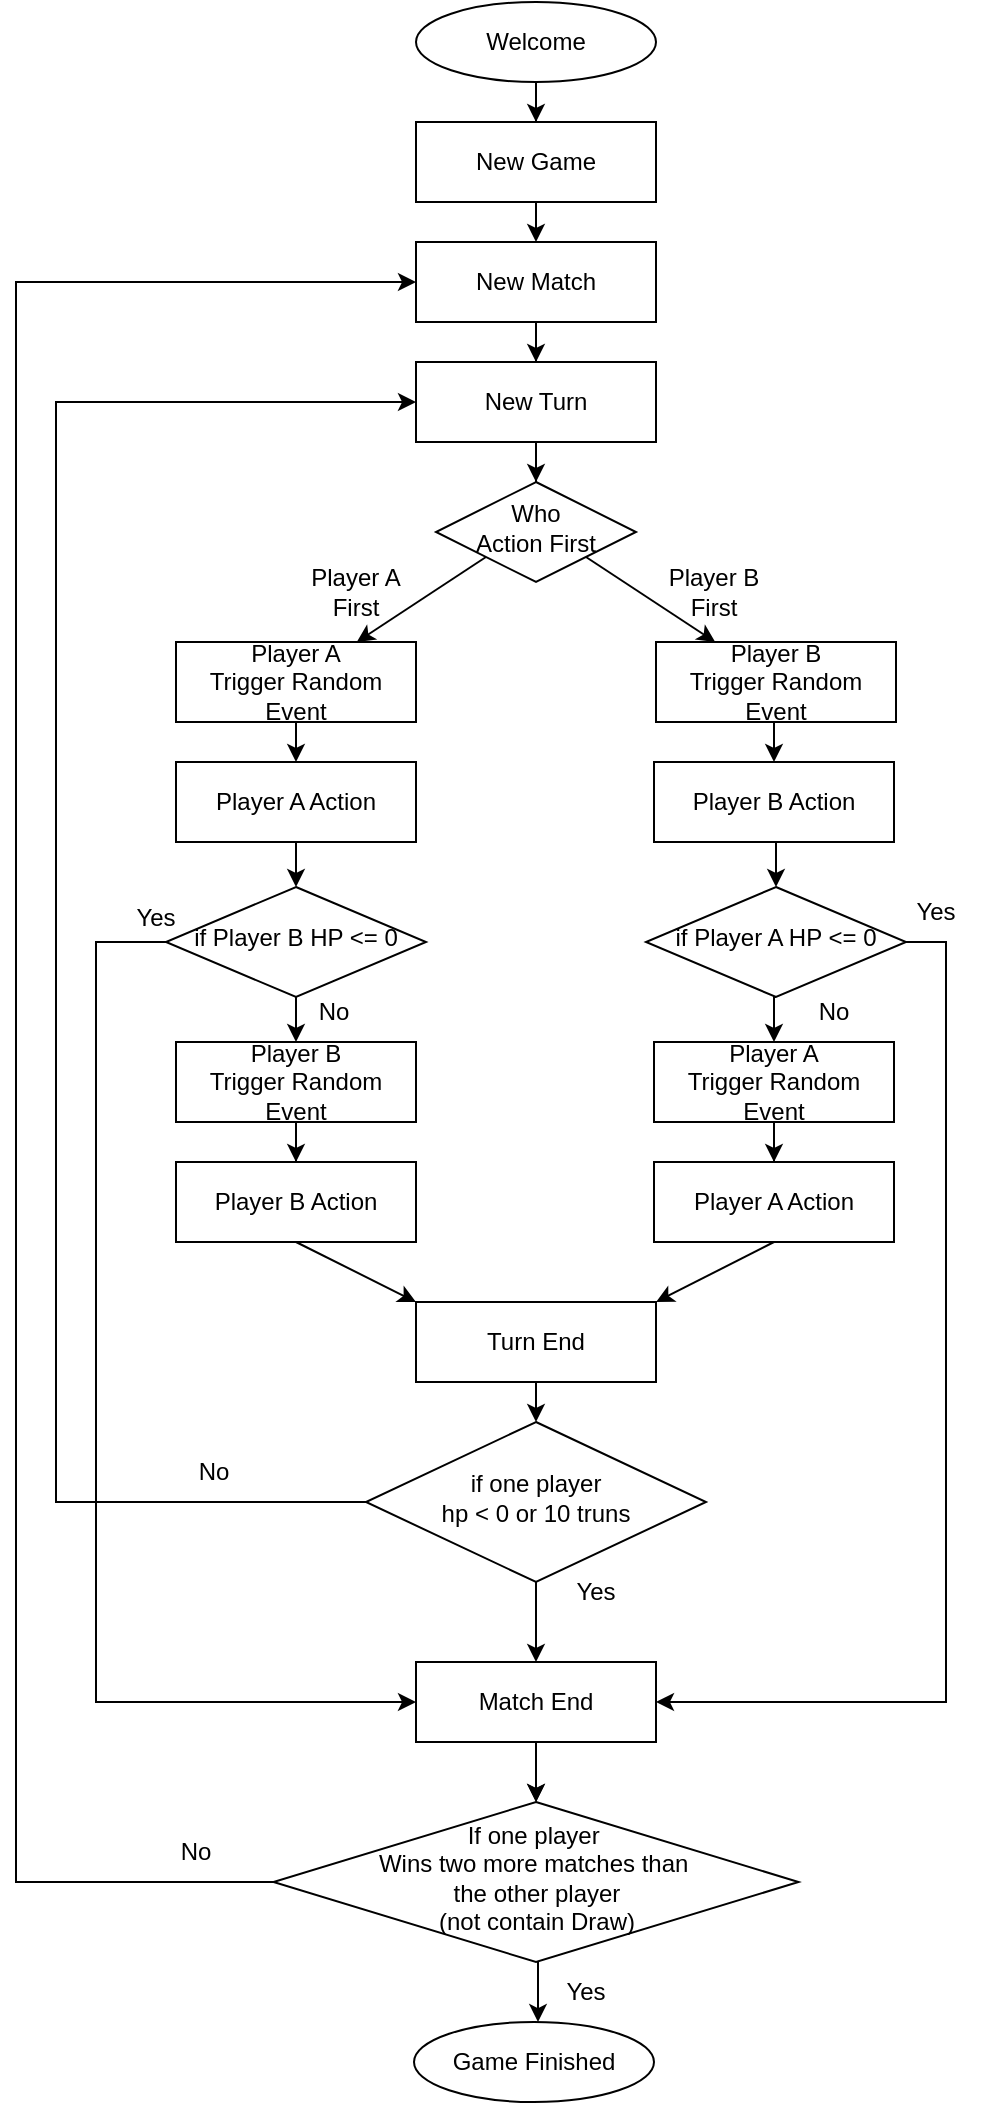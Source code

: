<mxfile version="24.8.4">
  <diagram id="C5RBs43oDa-KdzZeNtuy" name="Page-1">
    <mxGraphModel dx="1050" dy="558" grid="1" gridSize="10" guides="1" tooltips="1" connect="1" arrows="1" fold="1" page="1" pageScale="1" pageWidth="827" pageHeight="1169" math="0" shadow="0">
      <root>
        <mxCell id="WIyWlLk6GJQsqaUBKTNV-0" />
        <mxCell id="WIyWlLk6GJQsqaUBKTNV-1" parent="WIyWlLk6GJQsqaUBKTNV-0" />
        <mxCell id="Tj_WuYeDJnZgy0C1tKeC-23" style="edgeStyle=orthogonalEdgeStyle;rounded=0;orthogonalLoop=1;jettySize=auto;html=1;entryX=0.5;entryY=0;entryDx=0;entryDy=0;" parent="WIyWlLk6GJQsqaUBKTNV-1" source="dZY50vlLdihh-ie8BGf--15" target="dZY50vlLdihh-ie8BGf--2" edge="1">
          <mxGeometry relative="1" as="geometry">
            <mxPoint x="380" y="100" as="sourcePoint" />
            <mxPoint x="380" y="140" as="targetPoint" />
          </mxGeometry>
        </mxCell>
        <mxCell id="WIyWlLk6GJQsqaUBKTNV-6" value="&lt;div&gt;Who&lt;/div&gt;&lt;div&gt;Action First&lt;/div&gt;" style="rhombus;whiteSpace=wrap;html=1;shadow=0;fontFamily=Helvetica;fontSize=12;align=center;strokeWidth=1;spacing=6;spacingTop=-4;" parent="WIyWlLk6GJQsqaUBKTNV-1" vertex="1">
          <mxGeometry x="330" y="320" width="100" height="50" as="geometry" />
        </mxCell>
        <mxCell id="Tj_WuYeDJnZgy0C1tKeC-25" style="edgeStyle=orthogonalEdgeStyle;rounded=0;orthogonalLoop=1;jettySize=auto;html=1;entryX=0.5;entryY=0;entryDx=0;entryDy=0;" parent="WIyWlLk6GJQsqaUBKTNV-1" source="dZY50vlLdihh-ie8BGf--4" target="WIyWlLk6GJQsqaUBKTNV-6" edge="1">
          <mxGeometry relative="1" as="geometry">
            <mxPoint x="380" y="350" as="sourcePoint" />
          </mxGeometry>
        </mxCell>
        <mxCell id="Tj_WuYeDJnZgy0C1tKeC-8" value="" style="endArrow=classic;html=1;rounded=0;exitX=0;exitY=1;exitDx=0;exitDy=0;" parent="WIyWlLk6GJQsqaUBKTNV-1" source="WIyWlLk6GJQsqaUBKTNV-6" target="dZY50vlLdihh-ie8BGf--12" edge="1">
          <mxGeometry width="50" height="50" relative="1" as="geometry">
            <mxPoint x="390" y="540" as="sourcePoint" />
            <mxPoint x="260" y="510" as="targetPoint" />
          </mxGeometry>
        </mxCell>
        <mxCell id="Tj_WuYeDJnZgy0C1tKeC-9" value="" style="endArrow=classic;html=1;rounded=0;exitX=1;exitY=1;exitDx=0;exitDy=0;" parent="WIyWlLk6GJQsqaUBKTNV-1" source="WIyWlLk6GJQsqaUBKTNV-6" target="dZY50vlLdihh-ie8BGf--11" edge="1">
          <mxGeometry width="50" height="50" relative="1" as="geometry">
            <mxPoint x="365" y="470" as="sourcePoint" />
            <mxPoint x="500" y="510" as="targetPoint" />
          </mxGeometry>
        </mxCell>
        <mxCell id="Tj_WuYeDJnZgy0C1tKeC-10" value="Player A First" style="text;html=1;align=center;verticalAlign=middle;whiteSpace=wrap;rounded=0;" parent="WIyWlLk6GJQsqaUBKTNV-1" vertex="1">
          <mxGeometry x="260" y="360" width="60" height="30" as="geometry" />
        </mxCell>
        <mxCell id="Tj_WuYeDJnZgy0C1tKeC-11" value="Player B First" style="text;html=1;align=center;verticalAlign=middle;whiteSpace=wrap;rounded=0;" parent="WIyWlLk6GJQsqaUBKTNV-1" vertex="1">
          <mxGeometry x="439" y="360" width="60" height="30" as="geometry" />
        </mxCell>
        <mxCell id="Tj_WuYeDJnZgy0C1tKeC-21" style="edgeStyle=orthogonalEdgeStyle;rounded=0;orthogonalLoop=1;jettySize=auto;html=1;exitX=0;exitY=0.5;exitDx=0;exitDy=0;" parent="WIyWlLk6GJQsqaUBKTNV-1" source="Tj_WuYeDJnZgy0C1tKeC-16" target="dZY50vlLdihh-ie8BGf--4" edge="1">
          <mxGeometry relative="1" as="geometry">
            <Array as="points">
              <mxPoint x="140" y="830" />
              <mxPoint x="140" y="280" />
            </Array>
            <mxPoint x="320" y="330" as="targetPoint" />
          </mxGeometry>
        </mxCell>
        <mxCell id="Tj_WuYeDJnZgy0C1tKeC-26" style="edgeStyle=orthogonalEdgeStyle;rounded=0;orthogonalLoop=1;jettySize=auto;html=1;exitX=0.5;exitY=1;exitDx=0;exitDy=0;entryX=0.5;entryY=0;entryDx=0;entryDy=0;" parent="WIyWlLk6GJQsqaUBKTNV-1" source="Tj_WuYeDJnZgy0C1tKeC-16" target="dZY50vlLdihh-ie8BGf--14" edge="1">
          <mxGeometry relative="1" as="geometry">
            <mxPoint x="380" y="870" as="targetPoint" />
          </mxGeometry>
        </mxCell>
        <mxCell id="Tj_WuYeDJnZgy0C1tKeC-16" value="&lt;div&gt;if one player&lt;/div&gt;&lt;div&gt;hp &amp;lt; 0 or 10 truns&lt;br&gt;&lt;/div&gt;" style="rhombus;whiteSpace=wrap;html=1;shadow=0;fontFamily=Helvetica;fontSize=12;align=center;strokeWidth=1;spacing=6;spacingTop=-4;" parent="WIyWlLk6GJQsqaUBKTNV-1" vertex="1">
          <mxGeometry x="295" y="790" width="170" height="80" as="geometry" />
        </mxCell>
        <mxCell id="Tj_WuYeDJnZgy0C1tKeC-18" value="" style="endArrow=classic;html=1;rounded=0;exitX=0.5;exitY=1;exitDx=0;exitDy=0;entryX=0;entryY=0;entryDx=0;entryDy=0;" parent="WIyWlLk6GJQsqaUBKTNV-1" source="dZY50vlLdihh-ie8BGf--7" target="dZY50vlLdihh-ie8BGf--13" edge="1">
          <mxGeometry width="50" height="50" relative="1" as="geometry">
            <mxPoint x="260" y="620" as="sourcePoint" />
            <mxPoint x="320" y="690" as="targetPoint" />
          </mxGeometry>
        </mxCell>
        <mxCell id="Tj_WuYeDJnZgy0C1tKeC-19" value="" style="endArrow=classic;html=1;rounded=0;exitX=0.5;exitY=1;exitDx=0;exitDy=0;entryX=1;entryY=0;entryDx=0;entryDy=0;" parent="WIyWlLk6GJQsqaUBKTNV-1" source="dZY50vlLdihh-ie8BGf--8" target="dZY50vlLdihh-ie8BGf--13" edge="1">
          <mxGeometry width="50" height="50" relative="1" as="geometry">
            <mxPoint x="500" y="620" as="sourcePoint" />
            <mxPoint x="440" y="690" as="targetPoint" />
          </mxGeometry>
        </mxCell>
        <mxCell id="Tj_WuYeDJnZgy0C1tKeC-20" value="" style="endArrow=classic;html=1;rounded=0;exitX=0.5;exitY=1;exitDx=0;exitDy=0;entryX=0.5;entryY=0;entryDx=0;entryDy=0;" parent="WIyWlLk6GJQsqaUBKTNV-1" source="dZY50vlLdihh-ie8BGf--13" target="Tj_WuYeDJnZgy0C1tKeC-16" edge="1">
          <mxGeometry width="50" height="50" relative="1" as="geometry">
            <mxPoint x="380" y="730" as="sourcePoint" />
            <mxPoint x="450" y="675" as="targetPoint" />
          </mxGeometry>
        </mxCell>
        <mxCell id="Tj_WuYeDJnZgy0C1tKeC-22" value="No" style="text;html=1;align=center;verticalAlign=middle;whiteSpace=wrap;rounded=0;" parent="WIyWlLk6GJQsqaUBKTNV-1" vertex="1">
          <mxGeometry x="188.75" y="800" width="60" height="30" as="geometry" />
        </mxCell>
        <mxCell id="Tj_WuYeDJnZgy0C1tKeC-27" value="Yes" style="text;html=1;align=center;verticalAlign=middle;whiteSpace=wrap;rounded=0;" parent="WIyWlLk6GJQsqaUBKTNV-1" vertex="1">
          <mxGeometry x="380" y="860" width="60" height="30" as="geometry" />
        </mxCell>
        <mxCell id="Tj_WuYeDJnZgy0C1tKeC-35" style="edgeStyle=orthogonalEdgeStyle;rounded=0;orthogonalLoop=1;jettySize=auto;html=1;" parent="WIyWlLk6GJQsqaUBKTNV-1" source="dZY50vlLdihh-ie8BGf--3" target="dZY50vlLdihh-ie8BGf--4" edge="1">
          <mxGeometry relative="1" as="geometry">
            <mxPoint x="380" y="260" as="sourcePoint" />
            <mxPoint x="380" y="310" as="targetPoint" />
          </mxGeometry>
        </mxCell>
        <mxCell id="Tj_WuYeDJnZgy0C1tKeC-39" style="edgeStyle=orthogonalEdgeStyle;rounded=0;orthogonalLoop=1;jettySize=auto;html=1;exitX=0.5;exitY=1;exitDx=0;exitDy=0;entryX=0.5;entryY=0;entryDx=0;entryDy=0;" parent="WIyWlLk6GJQsqaUBKTNV-1" source="dZY50vlLdihh-ie8BGf--14" target="Tj_WuYeDJnZgy0C1tKeC-37" edge="1">
          <mxGeometry relative="1" as="geometry">
            <mxPoint x="380" y="910" as="sourcePoint" />
          </mxGeometry>
        </mxCell>
        <mxCell id="Tj_WuYeDJnZgy0C1tKeC-40" style="edgeStyle=orthogonalEdgeStyle;rounded=0;orthogonalLoop=1;jettySize=auto;html=1;exitX=0;exitY=0.5;exitDx=0;exitDy=0;" parent="WIyWlLk6GJQsqaUBKTNV-1" source="Tj_WuYeDJnZgy0C1tKeC-37" target="dZY50vlLdihh-ie8BGf--3" edge="1">
          <mxGeometry relative="1" as="geometry">
            <Array as="points">
              <mxPoint x="120" y="1020" />
              <mxPoint x="120" y="220" />
            </Array>
            <mxPoint x="320" y="240" as="targetPoint" />
          </mxGeometry>
        </mxCell>
        <mxCell id="Tj_WuYeDJnZgy0C1tKeC-45" style="edgeStyle=orthogonalEdgeStyle;rounded=0;orthogonalLoop=1;jettySize=auto;html=1;exitX=0.5;exitY=1;exitDx=0;exitDy=0;" parent="WIyWlLk6GJQsqaUBKTNV-1" source="Tj_WuYeDJnZgy0C1tKeC-37" target="dZY50vlLdihh-ie8BGf--1" edge="1">
          <mxGeometry relative="1" as="geometry">
            <mxPoint x="380" y="1080" as="targetPoint" />
            <Array as="points">
              <mxPoint x="380" y="1050" />
              <mxPoint x="381" y="1050" />
            </Array>
          </mxGeometry>
        </mxCell>
        <mxCell id="Tj_WuYeDJnZgy0C1tKeC-37" value="&lt;div&gt;If one player&amp;nbsp;&lt;/div&gt;&lt;div&gt;Wins two more matches than&amp;nbsp;&lt;/div&gt;&lt;div&gt;the other player&lt;/div&gt;&lt;div&gt;(not contain Draw)&lt;br&gt;&lt;/div&gt;" style="rhombus;whiteSpace=wrap;html=1;shadow=0;fontFamily=Helvetica;fontSize=12;align=center;strokeWidth=1;spacing=6;spacingTop=-4;" parent="WIyWlLk6GJQsqaUBKTNV-1" vertex="1">
          <mxGeometry x="248.75" y="980" width="262.5" height="80" as="geometry" />
        </mxCell>
        <mxCell id="Tj_WuYeDJnZgy0C1tKeC-41" value="No" style="text;html=1;align=center;verticalAlign=middle;whiteSpace=wrap;rounded=0;" parent="WIyWlLk6GJQsqaUBKTNV-1" vertex="1">
          <mxGeometry x="180" y="990" width="60" height="30" as="geometry" />
        </mxCell>
        <mxCell id="Tj_WuYeDJnZgy0C1tKeC-43" value="Yes" style="text;html=1;align=center;verticalAlign=middle;whiteSpace=wrap;rounded=0;" parent="WIyWlLk6GJQsqaUBKTNV-1" vertex="1">
          <mxGeometry x="375" y="1060" width="60" height="30" as="geometry" />
        </mxCell>
        <mxCell id="dZY50vlLdihh-ie8BGf--1" value="Game Finished" style="ellipse;whiteSpace=wrap;html=1;" vertex="1" parent="WIyWlLk6GJQsqaUBKTNV-1">
          <mxGeometry x="319" y="1090" width="120" height="40" as="geometry" />
        </mxCell>
        <mxCell id="dZY50vlLdihh-ie8BGf--18" style="edgeStyle=orthogonalEdgeStyle;rounded=0;orthogonalLoop=1;jettySize=auto;html=1;exitX=0.5;exitY=1;exitDx=0;exitDy=0;entryX=0.5;entryY=0;entryDx=0;entryDy=0;" edge="1" parent="WIyWlLk6GJQsqaUBKTNV-1" source="dZY50vlLdihh-ie8BGf--2" target="dZY50vlLdihh-ie8BGf--3">
          <mxGeometry relative="1" as="geometry" />
        </mxCell>
        <mxCell id="dZY50vlLdihh-ie8BGf--2" value="New Game" style="rounded=0;whiteSpace=wrap;html=1;" vertex="1" parent="WIyWlLk6GJQsqaUBKTNV-1">
          <mxGeometry x="320" y="140" width="120" height="40" as="geometry" />
        </mxCell>
        <mxCell id="dZY50vlLdihh-ie8BGf--3" value="New Match" style="rounded=0;whiteSpace=wrap;html=1;" vertex="1" parent="WIyWlLk6GJQsqaUBKTNV-1">
          <mxGeometry x="320" y="200" width="120" height="40" as="geometry" />
        </mxCell>
        <mxCell id="dZY50vlLdihh-ie8BGf--4" value="New Turn" style="rounded=0;whiteSpace=wrap;html=1;" vertex="1" parent="WIyWlLk6GJQsqaUBKTNV-1">
          <mxGeometry x="320" y="260" width="120" height="40" as="geometry" />
        </mxCell>
        <mxCell id="dZY50vlLdihh-ie8BGf--30" style="edgeStyle=orthogonalEdgeStyle;rounded=0;orthogonalLoop=1;jettySize=auto;html=1;exitX=0.5;exitY=1;exitDx=0;exitDy=0;entryX=0.5;entryY=0;entryDx=0;entryDy=0;" edge="1" parent="WIyWlLk6GJQsqaUBKTNV-1" source="dZY50vlLdihh-ie8BGf--5" target="dZY50vlLdihh-ie8BGf--26">
          <mxGeometry relative="1" as="geometry" />
        </mxCell>
        <mxCell id="dZY50vlLdihh-ie8BGf--5" value="Player B Action" style="rounded=0;whiteSpace=wrap;html=1;" vertex="1" parent="WIyWlLk6GJQsqaUBKTNV-1">
          <mxGeometry x="439" y="460" width="120" height="40" as="geometry" />
        </mxCell>
        <mxCell id="dZY50vlLdihh-ie8BGf--33" style="edgeStyle=orthogonalEdgeStyle;rounded=0;orthogonalLoop=1;jettySize=auto;html=1;exitX=0.5;exitY=1;exitDx=0;exitDy=0;" edge="1" parent="WIyWlLk6GJQsqaUBKTNV-1" source="dZY50vlLdihh-ie8BGf--6" target="dZY50vlLdihh-ie8BGf--27">
          <mxGeometry relative="1" as="geometry" />
        </mxCell>
        <mxCell id="dZY50vlLdihh-ie8BGf--6" value="Player A Action" style="rounded=0;whiteSpace=wrap;html=1;" vertex="1" parent="WIyWlLk6GJQsqaUBKTNV-1">
          <mxGeometry x="200" y="460" width="120" height="40" as="geometry" />
        </mxCell>
        <mxCell id="dZY50vlLdihh-ie8BGf--7" value="Player B Action" style="rounded=0;whiteSpace=wrap;html=1;" vertex="1" parent="WIyWlLk6GJQsqaUBKTNV-1">
          <mxGeometry x="200" y="660" width="120" height="40" as="geometry" />
        </mxCell>
        <mxCell id="dZY50vlLdihh-ie8BGf--8" value="Player A Action" style="rounded=0;whiteSpace=wrap;html=1;" vertex="1" parent="WIyWlLk6GJQsqaUBKTNV-1">
          <mxGeometry x="439" y="660" width="120" height="40" as="geometry" />
        </mxCell>
        <mxCell id="dZY50vlLdihh-ie8BGf--21" style="edgeStyle=orthogonalEdgeStyle;rounded=0;orthogonalLoop=1;jettySize=auto;html=1;exitX=0.5;exitY=1;exitDx=0;exitDy=0;" edge="1" parent="WIyWlLk6GJQsqaUBKTNV-1" source="dZY50vlLdihh-ie8BGf--9" target="dZY50vlLdihh-ie8BGf--7">
          <mxGeometry relative="1" as="geometry" />
        </mxCell>
        <mxCell id="dZY50vlLdihh-ie8BGf--9" value="&lt;div&gt;Player B&lt;/div&gt;&lt;div&gt;Trigger Random Event&lt;/div&gt;" style="rounded=0;whiteSpace=wrap;html=1;" vertex="1" parent="WIyWlLk6GJQsqaUBKTNV-1">
          <mxGeometry x="200" y="600" width="120" height="40" as="geometry" />
        </mxCell>
        <mxCell id="dZY50vlLdihh-ie8BGf--23" style="edgeStyle=orthogonalEdgeStyle;rounded=0;orthogonalLoop=1;jettySize=auto;html=1;exitX=0.5;exitY=1;exitDx=0;exitDy=0;" edge="1" parent="WIyWlLk6GJQsqaUBKTNV-1" source="dZY50vlLdihh-ie8BGf--10" target="dZY50vlLdihh-ie8BGf--8">
          <mxGeometry relative="1" as="geometry" />
        </mxCell>
        <mxCell id="dZY50vlLdihh-ie8BGf--10" value="&lt;div&gt;Player A&lt;br&gt;&lt;/div&gt;&lt;div&gt;Trigger Random Event&lt;/div&gt;" style="rounded=0;whiteSpace=wrap;html=1;" vertex="1" parent="WIyWlLk6GJQsqaUBKTNV-1">
          <mxGeometry x="439" y="600" width="120" height="40" as="geometry" />
        </mxCell>
        <mxCell id="dZY50vlLdihh-ie8BGf--29" style="edgeStyle=orthogonalEdgeStyle;rounded=0;orthogonalLoop=1;jettySize=auto;html=1;exitX=0.5;exitY=1;exitDx=0;exitDy=0;entryX=0.5;entryY=0;entryDx=0;entryDy=0;" edge="1" parent="WIyWlLk6GJQsqaUBKTNV-1" source="dZY50vlLdihh-ie8BGf--11" target="dZY50vlLdihh-ie8BGf--5">
          <mxGeometry relative="1" as="geometry" />
        </mxCell>
        <mxCell id="dZY50vlLdihh-ie8BGf--11" value="&lt;div&gt;Player B&lt;/div&gt;&lt;div&gt;Trigger Random Event&lt;/div&gt;" style="rounded=0;whiteSpace=wrap;html=1;" vertex="1" parent="WIyWlLk6GJQsqaUBKTNV-1">
          <mxGeometry x="440" y="400" width="120" height="40" as="geometry" />
        </mxCell>
        <mxCell id="dZY50vlLdihh-ie8BGf--28" style="edgeStyle=orthogonalEdgeStyle;rounded=0;orthogonalLoop=1;jettySize=auto;html=1;exitX=0.5;exitY=1;exitDx=0;exitDy=0;entryX=0.5;entryY=0;entryDx=0;entryDy=0;" edge="1" parent="WIyWlLk6GJQsqaUBKTNV-1" source="dZY50vlLdihh-ie8BGf--12" target="dZY50vlLdihh-ie8BGf--6">
          <mxGeometry relative="1" as="geometry" />
        </mxCell>
        <mxCell id="dZY50vlLdihh-ie8BGf--12" value="&lt;div&gt;Player A&lt;br&gt;&lt;/div&gt;&lt;div&gt;Trigger Random Event&lt;/div&gt;" style="rounded=0;whiteSpace=wrap;html=1;" vertex="1" parent="WIyWlLk6GJQsqaUBKTNV-1">
          <mxGeometry x="200" y="400" width="120" height="40" as="geometry" />
        </mxCell>
        <mxCell id="dZY50vlLdihh-ie8BGf--16" value="" style="edgeStyle=orthogonalEdgeStyle;rounded=0;orthogonalLoop=1;jettySize=auto;html=1;exitX=0.5;exitY=1;exitDx=0;exitDy=0;" edge="1" parent="WIyWlLk6GJQsqaUBKTNV-1" source="dZY50vlLdihh-ie8BGf--14" target="Tj_WuYeDJnZgy0C1tKeC-37">
          <mxGeometry relative="1" as="geometry" />
        </mxCell>
        <mxCell id="dZY50vlLdihh-ie8BGf--15" value="Welcome" style="ellipse;whiteSpace=wrap;html=1;" vertex="1" parent="WIyWlLk6GJQsqaUBKTNV-1">
          <mxGeometry x="320" y="80" width="120" height="40" as="geometry" />
        </mxCell>
        <mxCell id="dZY50vlLdihh-ie8BGf--24" value="" style="edgeStyle=orthogonalEdgeStyle;rounded=0;orthogonalLoop=1;jettySize=auto;html=1;exitX=0.5;exitY=1;exitDx=0;exitDy=0;entryX=0.5;entryY=0;entryDx=0;entryDy=0;" edge="1" parent="WIyWlLk6GJQsqaUBKTNV-1" target="dZY50vlLdihh-ie8BGf--14">
          <mxGeometry relative="1" as="geometry">
            <mxPoint x="380" y="910" as="sourcePoint" />
            <mxPoint x="380" y="980" as="targetPoint" />
          </mxGeometry>
        </mxCell>
        <mxCell id="dZY50vlLdihh-ie8BGf--14" value="Match End" style="rounded=0;whiteSpace=wrap;html=1;" vertex="1" parent="WIyWlLk6GJQsqaUBKTNV-1">
          <mxGeometry x="320" y="910" width="120" height="40" as="geometry" />
        </mxCell>
        <mxCell id="dZY50vlLdihh-ie8BGf--25" value="" style="endArrow=classic;html=1;rounded=0;exitX=0.5;exitY=1;exitDx=0;exitDy=0;entryX=0.5;entryY=0;entryDx=0;entryDy=0;" edge="1" parent="WIyWlLk6GJQsqaUBKTNV-1" target="dZY50vlLdihh-ie8BGf--13">
          <mxGeometry width="50" height="50" relative="1" as="geometry">
            <mxPoint x="380" y="730" as="sourcePoint" />
            <mxPoint x="380" y="790" as="targetPoint" />
          </mxGeometry>
        </mxCell>
        <mxCell id="dZY50vlLdihh-ie8BGf--13" value="Turn End" style="rounded=0;whiteSpace=wrap;html=1;" vertex="1" parent="WIyWlLk6GJQsqaUBKTNV-1">
          <mxGeometry x="320" y="730" width="120" height="40" as="geometry" />
        </mxCell>
        <mxCell id="dZY50vlLdihh-ie8BGf--31" style="edgeStyle=orthogonalEdgeStyle;rounded=0;orthogonalLoop=1;jettySize=auto;html=1;exitX=0.5;exitY=1;exitDx=0;exitDy=0;entryX=0.5;entryY=0;entryDx=0;entryDy=0;" edge="1" parent="WIyWlLk6GJQsqaUBKTNV-1" source="dZY50vlLdihh-ie8BGf--26" target="dZY50vlLdihh-ie8BGf--10">
          <mxGeometry relative="1" as="geometry" />
        </mxCell>
        <mxCell id="dZY50vlLdihh-ie8BGf--37" style="edgeStyle=orthogonalEdgeStyle;rounded=0;orthogonalLoop=1;jettySize=auto;html=1;exitX=1;exitY=0.5;exitDx=0;exitDy=0;entryX=1;entryY=0.5;entryDx=0;entryDy=0;" edge="1" parent="WIyWlLk6GJQsqaUBKTNV-1" source="dZY50vlLdihh-ie8BGf--26" target="dZY50vlLdihh-ie8BGf--14">
          <mxGeometry relative="1" as="geometry" />
        </mxCell>
        <mxCell id="dZY50vlLdihh-ie8BGf--26" value="&lt;div&gt;if Player A HP &amp;lt;= 0&lt;br&gt;&lt;/div&gt;" style="rhombus;whiteSpace=wrap;html=1;shadow=0;fontFamily=Helvetica;fontSize=12;align=center;strokeWidth=1;spacing=6;spacingTop=-4;" vertex="1" parent="WIyWlLk6GJQsqaUBKTNV-1">
          <mxGeometry x="435" y="522.5" width="130" height="55" as="geometry" />
        </mxCell>
        <mxCell id="dZY50vlLdihh-ie8BGf--32" style="edgeStyle=orthogonalEdgeStyle;rounded=0;orthogonalLoop=1;jettySize=auto;html=1;exitX=0.5;exitY=1;exitDx=0;exitDy=0;" edge="1" parent="WIyWlLk6GJQsqaUBKTNV-1" source="dZY50vlLdihh-ie8BGf--27" target="dZY50vlLdihh-ie8BGf--9">
          <mxGeometry relative="1" as="geometry" />
        </mxCell>
        <mxCell id="dZY50vlLdihh-ie8BGf--34" style="edgeStyle=orthogonalEdgeStyle;rounded=0;orthogonalLoop=1;jettySize=auto;html=1;exitX=0;exitY=0.5;exitDx=0;exitDy=0;" edge="1" parent="WIyWlLk6GJQsqaUBKTNV-1" source="dZY50vlLdihh-ie8BGf--27" target="dZY50vlLdihh-ie8BGf--14">
          <mxGeometry relative="1" as="geometry">
            <Array as="points">
              <mxPoint x="160" y="550" />
              <mxPoint x="160" y="930" />
            </Array>
          </mxGeometry>
        </mxCell>
        <mxCell id="dZY50vlLdihh-ie8BGf--27" value="&lt;div&gt;if Player B HP &amp;lt;= 0&lt;br&gt;&lt;/div&gt;" style="rhombus;whiteSpace=wrap;html=1;shadow=0;fontFamily=Helvetica;fontSize=12;align=center;strokeWidth=1;spacing=6;spacingTop=-4;" vertex="1" parent="WIyWlLk6GJQsqaUBKTNV-1">
          <mxGeometry x="195" y="522.5" width="130" height="55" as="geometry" />
        </mxCell>
        <mxCell id="dZY50vlLdihh-ie8BGf--35" value="No" style="text;html=1;align=center;verticalAlign=middle;whiteSpace=wrap;rounded=0;" vertex="1" parent="WIyWlLk6GJQsqaUBKTNV-1">
          <mxGeometry x="248.75" y="570" width="60" height="30" as="geometry" />
        </mxCell>
        <mxCell id="dZY50vlLdihh-ie8BGf--36" value="Yes" style="text;html=1;align=center;verticalAlign=middle;whiteSpace=wrap;rounded=0;" vertex="1" parent="WIyWlLk6GJQsqaUBKTNV-1">
          <mxGeometry x="160" y="522.5" width="60" height="30" as="geometry" />
        </mxCell>
        <mxCell id="dZY50vlLdihh-ie8BGf--38" value="Yes" style="text;html=1;align=center;verticalAlign=middle;whiteSpace=wrap;rounded=0;" vertex="1" parent="WIyWlLk6GJQsqaUBKTNV-1">
          <mxGeometry x="550" y="520" width="60" height="30" as="geometry" />
        </mxCell>
        <mxCell id="dZY50vlLdihh-ie8BGf--39" value="No" style="text;html=1;align=center;verticalAlign=middle;whiteSpace=wrap;rounded=0;" vertex="1" parent="WIyWlLk6GJQsqaUBKTNV-1">
          <mxGeometry x="499" y="570" width="60" height="30" as="geometry" />
        </mxCell>
      </root>
    </mxGraphModel>
  </diagram>
</mxfile>

